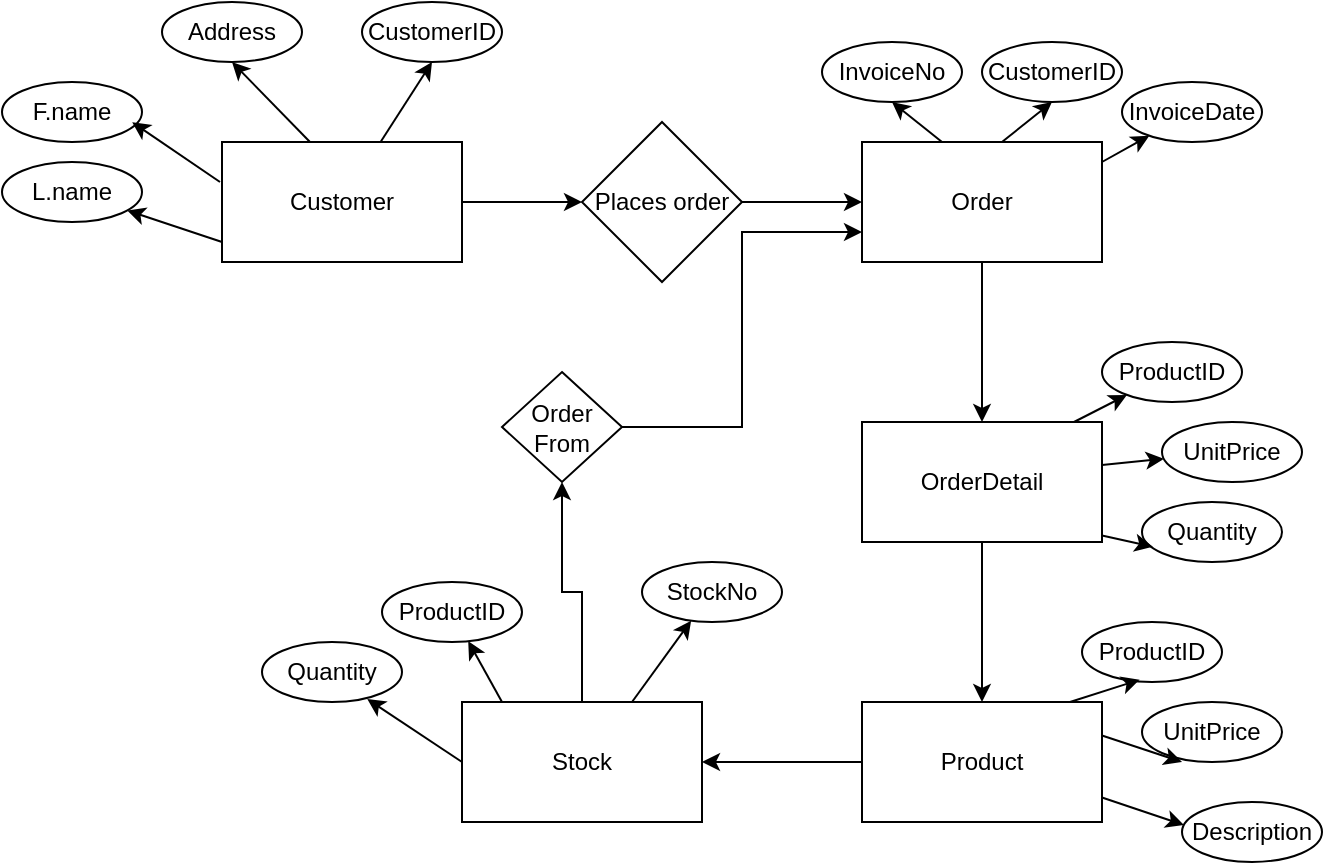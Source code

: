 <mxfile version="24.4.13" type="github">
  <diagram id="R2lEEEUBdFMjLlhIrx00" name="Page-1">
    <mxGraphModel dx="311" dy="175" grid="1" gridSize="10" guides="1" tooltips="1" connect="1" arrows="1" fold="1" page="1" pageScale="1" pageWidth="850" pageHeight="1100" math="0" shadow="0" extFonts="Permanent Marker^https://fonts.googleapis.com/css?family=Permanent+Marker">
      <root>
        <mxCell id="0" />
        <mxCell id="1" parent="0" />
        <mxCell id="2hXnUpbzm7NbYW6zxRnw-4" value="" style="edgeStyle=orthogonalEdgeStyle;rounded=0;orthogonalLoop=1;jettySize=auto;html=1;" parent="1" source="2hXnUpbzm7NbYW6zxRnw-1" target="2hXnUpbzm7NbYW6zxRnw-3" edge="1">
          <mxGeometry relative="1" as="geometry" />
        </mxCell>
        <mxCell id="2hXnUpbzm7NbYW6zxRnw-1" value="Customer" style="rounded=0;whiteSpace=wrap;html=1;" parent="1" vertex="1">
          <mxGeometry x="200" y="300" width="120" height="60" as="geometry" />
        </mxCell>
        <mxCell id="2BhAEiJIrA0CoBpiV1EB-9" value="" style="edgeStyle=orthogonalEdgeStyle;rounded=0;orthogonalLoop=1;jettySize=auto;html=1;" parent="1" source="2hXnUpbzm7NbYW6zxRnw-2" target="2BhAEiJIrA0CoBpiV1EB-8" edge="1">
          <mxGeometry relative="1" as="geometry" />
        </mxCell>
        <mxCell id="2hXnUpbzm7NbYW6zxRnw-2" value="Order" style="rounded=0;whiteSpace=wrap;html=1;" parent="1" vertex="1">
          <mxGeometry x="520" y="300" width="120" height="60" as="geometry" />
        </mxCell>
        <mxCell id="2hXnUpbzm7NbYW6zxRnw-5" value="" style="edgeStyle=orthogonalEdgeStyle;rounded=0;orthogonalLoop=1;jettySize=auto;html=1;" parent="1" source="2hXnUpbzm7NbYW6zxRnw-3" target="2hXnUpbzm7NbYW6zxRnw-2" edge="1">
          <mxGeometry relative="1" as="geometry" />
        </mxCell>
        <mxCell id="2hXnUpbzm7NbYW6zxRnw-3" value="Places order" style="rhombus;whiteSpace=wrap;html=1;rounded=0;" parent="1" vertex="1">
          <mxGeometry x="380" y="290" width="80" height="80" as="geometry" />
        </mxCell>
        <mxCell id="2hXnUpbzm7NbYW6zxRnw-8" value="CustomerID" style="ellipse;whiteSpace=wrap;html=1;" parent="1" vertex="1">
          <mxGeometry x="270" y="230" width="70" height="30" as="geometry" />
        </mxCell>
        <mxCell id="2hXnUpbzm7NbYW6zxRnw-10" value="Address" style="ellipse;whiteSpace=wrap;html=1;" parent="1" vertex="1">
          <mxGeometry x="170" y="230" width="70" height="30" as="geometry" />
        </mxCell>
        <mxCell id="2hXnUpbzm7NbYW6zxRnw-11" value="F.name" style="ellipse;whiteSpace=wrap;html=1;" parent="1" vertex="1">
          <mxGeometry x="90" y="270" width="70" height="30" as="geometry" />
        </mxCell>
        <mxCell id="2hXnUpbzm7NbYW6zxRnw-12" value="L.name" style="ellipse;whiteSpace=wrap;html=1;" parent="1" vertex="1">
          <mxGeometry x="90" y="310" width="70" height="30" as="geometry" />
        </mxCell>
        <mxCell id="2hXnUpbzm7NbYW6zxRnw-17" value="" style="endArrow=classic;html=1;rounded=0;entryX=0.5;entryY=1;entryDx=0;entryDy=0;" parent="1" source="2hXnUpbzm7NbYW6zxRnw-1" target="2hXnUpbzm7NbYW6zxRnw-8" edge="1">
          <mxGeometry width="50" height="50" relative="1" as="geometry">
            <mxPoint x="260" y="279.289" as="sourcePoint" />
            <mxPoint x="260" y="229.289" as="targetPoint" />
          </mxGeometry>
        </mxCell>
        <mxCell id="2hXnUpbzm7NbYW6zxRnw-18" value="" style="endArrow=classic;html=1;rounded=0;entryX=0.5;entryY=1;entryDx=0;entryDy=0;" parent="1" target="2hXnUpbzm7NbYW6zxRnw-10" edge="1">
          <mxGeometry width="50" height="50" relative="1" as="geometry">
            <mxPoint x="244" y="300" as="sourcePoint" />
            <mxPoint x="270" y="260" as="targetPoint" />
          </mxGeometry>
        </mxCell>
        <mxCell id="2hXnUpbzm7NbYW6zxRnw-19" value="" style="endArrow=classic;html=1;rounded=0;entryX=0.93;entryY=0.669;entryDx=0;entryDy=0;entryPerimeter=0;" parent="1" target="2hXnUpbzm7NbYW6zxRnw-11" edge="1">
          <mxGeometry width="50" height="50" relative="1" as="geometry">
            <mxPoint x="199" y="320" as="sourcePoint" />
            <mxPoint x="160" y="280" as="targetPoint" />
          </mxGeometry>
        </mxCell>
        <mxCell id="2hXnUpbzm7NbYW6zxRnw-20" value="" style="endArrow=classic;html=1;rounded=0;" parent="1" target="2hXnUpbzm7NbYW6zxRnw-12" edge="1">
          <mxGeometry width="50" height="50" relative="1" as="geometry">
            <mxPoint x="200" y="350" as="sourcePoint" />
            <mxPoint x="156" y="320" as="targetPoint" />
          </mxGeometry>
        </mxCell>
        <mxCell id="2BhAEiJIrA0CoBpiV1EB-2" value="CustomerID" style="ellipse;whiteSpace=wrap;html=1;" parent="1" vertex="1">
          <mxGeometry x="580" y="250" width="70" height="30" as="geometry" />
        </mxCell>
        <mxCell id="2BhAEiJIrA0CoBpiV1EB-3" value="InvoiceNo" style="ellipse;whiteSpace=wrap;html=1;" parent="1" vertex="1">
          <mxGeometry x="500" y="250" width="70" height="30" as="geometry" />
        </mxCell>
        <mxCell id="2BhAEiJIrA0CoBpiV1EB-4" value="InvoiceDate" style="ellipse;whiteSpace=wrap;html=1;" parent="1" vertex="1">
          <mxGeometry x="650" y="270" width="70" height="30" as="geometry" />
        </mxCell>
        <mxCell id="2BhAEiJIrA0CoBpiV1EB-5" value="" style="endArrow=classic;html=1;rounded=0;entryX=0.5;entryY=1;entryDx=0;entryDy=0;" parent="1" target="2BhAEiJIrA0CoBpiV1EB-2" edge="1">
          <mxGeometry width="50" height="50" relative="1" as="geometry">
            <mxPoint x="590" y="300" as="sourcePoint" />
            <mxPoint x="616" y="260" as="targetPoint" />
          </mxGeometry>
        </mxCell>
        <mxCell id="2BhAEiJIrA0CoBpiV1EB-6" value="" style="endArrow=classic;html=1;rounded=0;entryX=0.5;entryY=1;entryDx=0;entryDy=0;" parent="1" target="2BhAEiJIrA0CoBpiV1EB-3" edge="1">
          <mxGeometry width="50" height="50" relative="1" as="geometry">
            <mxPoint x="560" y="300" as="sourcePoint" />
            <mxPoint x="585" y="280" as="targetPoint" />
          </mxGeometry>
        </mxCell>
        <mxCell id="2BhAEiJIrA0CoBpiV1EB-7" value="" style="endArrow=classic;html=1;rounded=0;" parent="1" target="2BhAEiJIrA0CoBpiV1EB-4" edge="1">
          <mxGeometry width="50" height="50" relative="1" as="geometry">
            <mxPoint x="640" y="310" as="sourcePoint" />
            <mxPoint x="665" y="290" as="targetPoint" />
          </mxGeometry>
        </mxCell>
        <mxCell id="2BhAEiJIrA0CoBpiV1EB-17" value="" style="edgeStyle=orthogonalEdgeStyle;rounded=0;orthogonalLoop=1;jettySize=auto;html=1;" parent="1" source="2BhAEiJIrA0CoBpiV1EB-8" target="2BhAEiJIrA0CoBpiV1EB-16" edge="1">
          <mxGeometry relative="1" as="geometry" />
        </mxCell>
        <mxCell id="2BhAEiJIrA0CoBpiV1EB-8" value="OrderDetail" style="rounded=0;whiteSpace=wrap;html=1;" parent="1" vertex="1">
          <mxGeometry x="520" y="440" width="120" height="60" as="geometry" />
        </mxCell>
        <mxCell id="2BhAEiJIrA0CoBpiV1EB-10" value="Quantity" style="ellipse;whiteSpace=wrap;html=1;" parent="1" vertex="1">
          <mxGeometry x="660" y="480" width="70" height="30" as="geometry" />
        </mxCell>
        <mxCell id="2BhAEiJIrA0CoBpiV1EB-11" value="ProductID" style="ellipse;whiteSpace=wrap;html=1;" parent="1" vertex="1">
          <mxGeometry x="640" y="400" width="70" height="30" as="geometry" />
        </mxCell>
        <mxCell id="2BhAEiJIrA0CoBpiV1EB-12" value="UnitPrice" style="ellipse;whiteSpace=wrap;html=1;" parent="1" vertex="1">
          <mxGeometry x="670" y="440" width="70" height="30" as="geometry" />
        </mxCell>
        <mxCell id="2BhAEiJIrA0CoBpiV1EB-13" value="" style="endArrow=classic;html=1;rounded=0;" parent="1" target="2BhAEiJIrA0CoBpiV1EB-11" edge="1">
          <mxGeometry width="50" height="50" relative="1" as="geometry">
            <mxPoint x="626" y="440" as="sourcePoint" />
            <mxPoint x="650" y="427" as="targetPoint" />
          </mxGeometry>
        </mxCell>
        <mxCell id="2BhAEiJIrA0CoBpiV1EB-14" value="" style="endArrow=classic;html=1;rounded=0;" parent="1" target="2BhAEiJIrA0CoBpiV1EB-12" edge="1">
          <mxGeometry width="50" height="50" relative="1" as="geometry">
            <mxPoint x="640" y="461.5" as="sourcePoint" />
            <mxPoint x="667" y="448.5" as="targetPoint" />
          </mxGeometry>
        </mxCell>
        <mxCell id="2BhAEiJIrA0CoBpiV1EB-15" value="" style="endArrow=classic;html=1;rounded=0;entryX=0.077;entryY=0.744;entryDx=0;entryDy=0;entryPerimeter=0;" parent="1" target="2BhAEiJIrA0CoBpiV1EB-10" edge="1">
          <mxGeometry width="50" height="50" relative="1" as="geometry">
            <mxPoint x="640" y="496.75" as="sourcePoint" />
            <mxPoint x="671" y="493.25" as="targetPoint" />
          </mxGeometry>
        </mxCell>
        <mxCell id="2BhAEiJIrA0CoBpiV1EB-25" value="" style="edgeStyle=orthogonalEdgeStyle;rounded=0;orthogonalLoop=1;jettySize=auto;html=1;" parent="1" source="2BhAEiJIrA0CoBpiV1EB-16" target="2BhAEiJIrA0CoBpiV1EB-24" edge="1">
          <mxGeometry relative="1" as="geometry" />
        </mxCell>
        <mxCell id="2BhAEiJIrA0CoBpiV1EB-16" value="Product" style="rounded=0;whiteSpace=wrap;html=1;" parent="1" vertex="1">
          <mxGeometry x="520" y="580" width="120" height="60" as="geometry" />
        </mxCell>
        <mxCell id="2BhAEiJIrA0CoBpiV1EB-18" value="Description" style="ellipse;whiteSpace=wrap;html=1;" parent="1" vertex="1">
          <mxGeometry x="680" y="630" width="70" height="30" as="geometry" />
        </mxCell>
        <mxCell id="2BhAEiJIrA0CoBpiV1EB-19" value="ProductID" style="ellipse;whiteSpace=wrap;html=1;" parent="1" vertex="1">
          <mxGeometry x="630" y="540" width="70" height="30" as="geometry" />
        </mxCell>
        <mxCell id="2BhAEiJIrA0CoBpiV1EB-20" value="UnitPrice" style="ellipse;whiteSpace=wrap;html=1;" parent="1" vertex="1">
          <mxGeometry x="660" y="580" width="70" height="30" as="geometry" />
        </mxCell>
        <mxCell id="2BhAEiJIrA0CoBpiV1EB-21" value="" style="endArrow=classic;html=1;rounded=0;entryX=0.412;entryY=0.962;entryDx=0;entryDy=0;entryPerimeter=0;" parent="1" target="2BhAEiJIrA0CoBpiV1EB-19" edge="1">
          <mxGeometry width="50" height="50" relative="1" as="geometry">
            <mxPoint x="624" y="580" as="sourcePoint" />
            <mxPoint x="650" y="566" as="targetPoint" />
          </mxGeometry>
        </mxCell>
        <mxCell id="2BhAEiJIrA0CoBpiV1EB-22" value="" style="endArrow=classic;html=1;rounded=0;entryX=0.286;entryY=1;entryDx=0;entryDy=0;entryPerimeter=0;" parent="1" target="2BhAEiJIrA0CoBpiV1EB-20" edge="1">
          <mxGeometry width="50" height="50" relative="1" as="geometry">
            <mxPoint x="640" y="596.75" as="sourcePoint" />
            <mxPoint x="671" y="593.25" as="targetPoint" />
          </mxGeometry>
        </mxCell>
        <mxCell id="2BhAEiJIrA0CoBpiV1EB-23" value="" style="endArrow=classic;html=1;rounded=0;entryX=0.014;entryY=0.383;entryDx=0;entryDy=0;entryPerimeter=0;" parent="1" target="2BhAEiJIrA0CoBpiV1EB-18" edge="1">
          <mxGeometry width="50" height="50" relative="1" as="geometry">
            <mxPoint x="640" y="627.75" as="sourcePoint" />
            <mxPoint x="665" y="633" as="targetPoint" />
          </mxGeometry>
        </mxCell>
        <mxCell id="2BhAEiJIrA0CoBpiV1EB-36" style="edgeStyle=orthogonalEdgeStyle;rounded=0;orthogonalLoop=1;jettySize=auto;html=1;entryX=0.5;entryY=1;entryDx=0;entryDy=0;" parent="1" source="2BhAEiJIrA0CoBpiV1EB-24" target="2BhAEiJIrA0CoBpiV1EB-35" edge="1">
          <mxGeometry relative="1" as="geometry" />
        </mxCell>
        <mxCell id="2BhAEiJIrA0CoBpiV1EB-24" value="Stock" style="rounded=0;whiteSpace=wrap;html=1;" parent="1" vertex="1">
          <mxGeometry x="320" y="580" width="120" height="60" as="geometry" />
        </mxCell>
        <mxCell id="2BhAEiJIrA0CoBpiV1EB-26" value="StockNo" style="ellipse;whiteSpace=wrap;html=1;" parent="1" vertex="1">
          <mxGeometry x="410" y="510" width="70" height="30" as="geometry" />
        </mxCell>
        <mxCell id="2BhAEiJIrA0CoBpiV1EB-27" value="ProductID" style="ellipse;whiteSpace=wrap;html=1;" parent="1" vertex="1">
          <mxGeometry x="280" y="520" width="70" height="30" as="geometry" />
        </mxCell>
        <mxCell id="2BhAEiJIrA0CoBpiV1EB-28" value="Quantity" style="ellipse;whiteSpace=wrap;html=1;" parent="1" vertex="1">
          <mxGeometry x="220" y="550" width="70" height="30" as="geometry" />
        </mxCell>
        <mxCell id="2BhAEiJIrA0CoBpiV1EB-29" value="" style="endArrow=classic;html=1;rounded=0;" parent="1" target="2BhAEiJIrA0CoBpiV1EB-26" edge="1">
          <mxGeometry width="50" height="50" relative="1" as="geometry">
            <mxPoint x="405" y="580" as="sourcePoint" />
            <mxPoint x="445" y="593.25" as="targetPoint" />
          </mxGeometry>
        </mxCell>
        <mxCell id="2BhAEiJIrA0CoBpiV1EB-30" value="" style="endArrow=classic;html=1;rounded=0;" parent="1" target="2BhAEiJIrA0CoBpiV1EB-27" edge="1">
          <mxGeometry width="50" height="50" relative="1" as="geometry">
            <mxPoint x="340" y="580" as="sourcePoint" />
            <mxPoint x="340" y="540" as="targetPoint" />
          </mxGeometry>
        </mxCell>
        <mxCell id="2BhAEiJIrA0CoBpiV1EB-31" value="" style="endArrow=classic;html=1;rounded=0;entryX=0.752;entryY=0.951;entryDx=0;entryDy=0;entryPerimeter=0;" parent="1" target="2BhAEiJIrA0CoBpiV1EB-28" edge="1">
          <mxGeometry width="50" height="50" relative="1" as="geometry">
            <mxPoint x="320" y="610" as="sourcePoint" />
            <mxPoint x="303" y="580" as="targetPoint" />
          </mxGeometry>
        </mxCell>
        <mxCell id="2BhAEiJIrA0CoBpiV1EB-37" style="edgeStyle=orthogonalEdgeStyle;rounded=0;orthogonalLoop=1;jettySize=auto;html=1;exitX=1;exitY=0.5;exitDx=0;exitDy=0;entryX=0;entryY=0.75;entryDx=0;entryDy=0;" parent="1" source="2BhAEiJIrA0CoBpiV1EB-35" target="2hXnUpbzm7NbYW6zxRnw-2" edge="1">
          <mxGeometry relative="1" as="geometry" />
        </mxCell>
        <mxCell id="2BhAEiJIrA0CoBpiV1EB-35" value="Order From" style="rhombus;whiteSpace=wrap;html=1;" parent="1" vertex="1">
          <mxGeometry x="340" y="415" width="60" height="55" as="geometry" />
        </mxCell>
      </root>
    </mxGraphModel>
  </diagram>
</mxfile>
